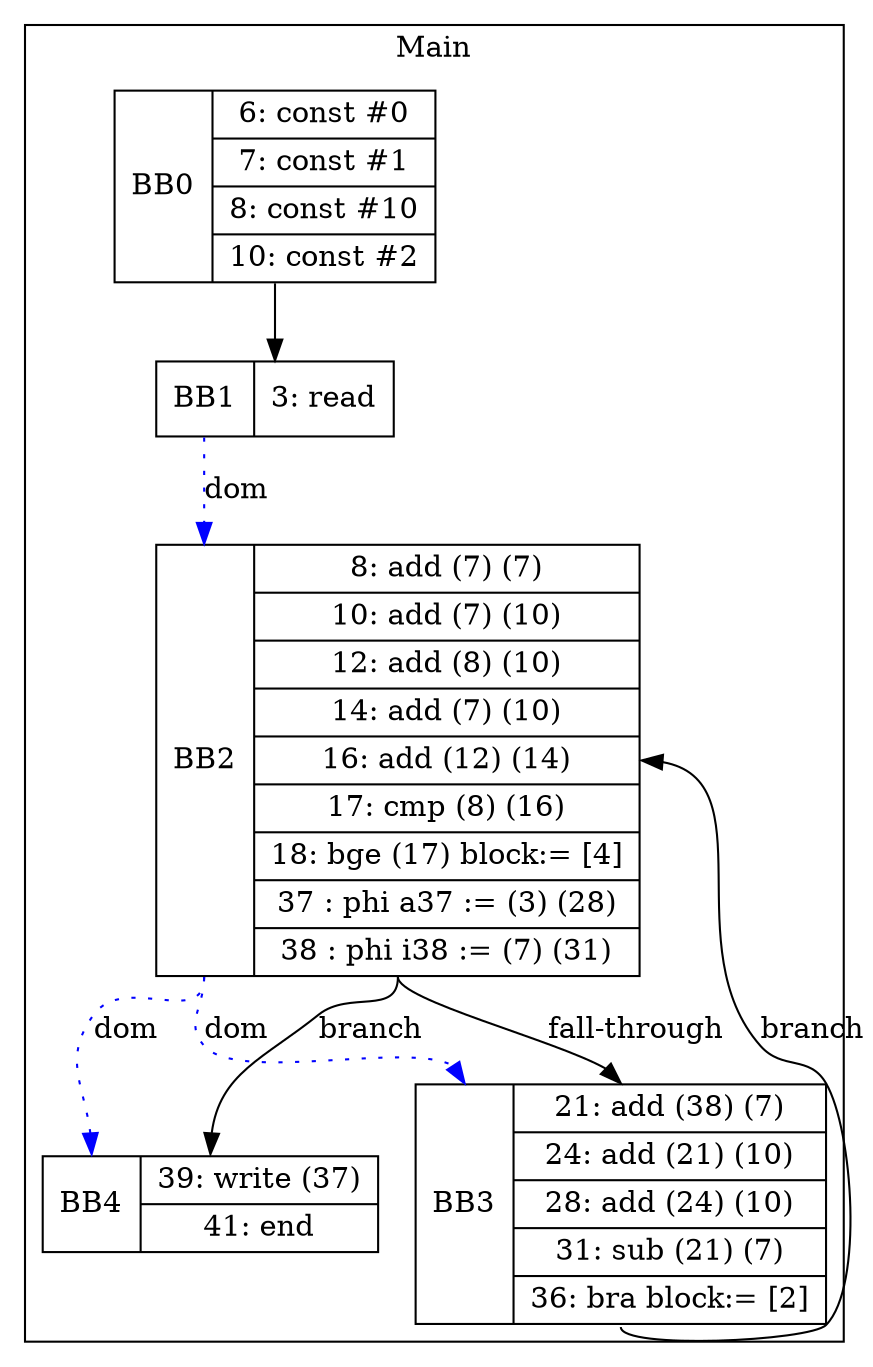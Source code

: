 digraph G {
node [shape=record];
subgraph cluster_main{
label = "Main";
BB0 [shape=record, label="<b>BB0|{6: const #0|7: const #1|8: const #10|10: const #2}"];
BB1 [shape=record, label="<b>BB1|{3: read}"];
BB2 [shape=record, label="<b>BB2|{8: add (7) (7)|10: add (7) (10)|12: add (8) (10)|14: add (7) (10)|16: add (12) (14)|17: cmp (8) (16)|18: bge (17) block:= [4]|37 : phi a37 := (3) (28)|38 : phi i38 := (7) (31)}"];
BB3 [shape=record, label="<b>BB3|{21: add (38) (7)|24: add (21) (10)|28: add (24) (10)|31: sub (21) (7)|36: bra block:= [2]}"];
BB4 [shape=record, label="<b>BB4|{39: write (37)|41: end}"];
}
BB0:s -> BB1:n ;
BB2:b -> BB3:b [color=blue, style=dotted, label="dom"];
BB2:b -> BB4:b [color=blue, style=dotted, label="dom"];
BB1:b -> BB2:b [color=blue, style=dotted, label="dom"];
BB2:s -> BB4:n [label="branch"];
BB3:s -> BB2:e [label="branch"];
BB2:s -> BB3:n [label="fall-through"];
}
